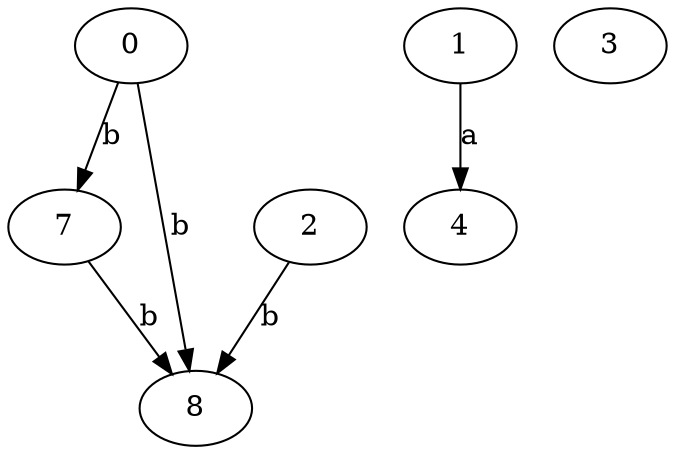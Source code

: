 strict digraph  {
0;
1;
2;
3;
4;
7;
8;
0 -> 7  [label=b];
0 -> 8  [label=b];
1 -> 4  [label=a];
2 -> 8  [label=b];
7 -> 8  [label=b];
}
